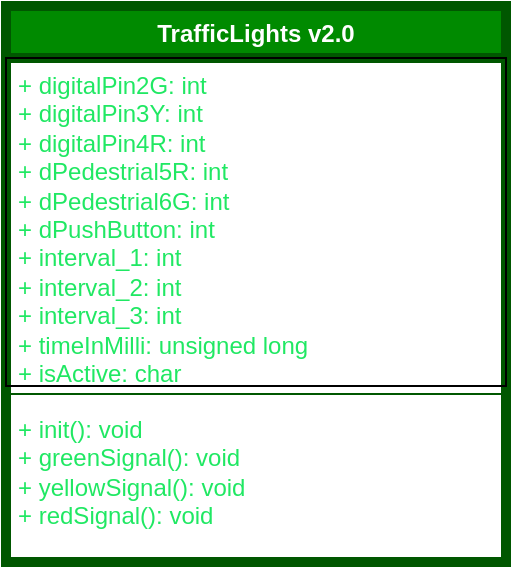 <mxfile version="24.7.17">
  <diagram name="Page-1" id="2YBvvXClWsGukQMizWep">
    <mxGraphModel dx="880" dy="480" grid="1" gridSize="10" guides="1" tooltips="1" connect="1" arrows="0" fold="1" page="1" pageScale="1" pageWidth="850" pageHeight="1100" background="#ffffff" math="0" shadow="0">
      <root>
        <mxCell id="0" />
        <mxCell id="1" parent="0" />
        <mxCell id="lIXKUYozZTPCHkwUWB4R-10" value="&lt;div&gt;TrafficLights v2.0&lt;/div&gt;" style="swimlane;fontStyle=1;align=center;verticalAlign=top;childLayout=stackLayout;horizontal=1;startSize=26;horizontalStack=0;resizeParent=1;resizeParentMax=0;resizeLast=0;collapsible=1;marginBottom=0;whiteSpace=wrap;html=1;rounded=0;glass=0;strokeColor=#005700;strokeWidth=5;spacingLeft=4;spacingRight=4;fontFamily=Helvetica;fontSize=12;labelBackgroundColor=none;fillColor=#008a00;fontColor=#ffffff;" vertex="1" parent="1">
          <mxGeometry x="230" y="420" width="250" height="278" as="geometry" />
        </mxCell>
        <mxCell id="lIXKUYozZTPCHkwUWB4R-11" value="&lt;div&gt;&lt;font data-darkreader-inline-color=&quot;&quot; style=&quot;--darkreader-inline-color: #35ea71;&quot; color=&quot;#20e863&quot;&gt;+ digitalPin2G: int&lt;/font&gt;&lt;/div&gt;&lt;div&gt;&lt;font data-darkreader-inline-color=&quot;&quot; style=&quot;--darkreader-inline-color: #35ea71;&quot; color=&quot;#20e863&quot;&gt;+ digitalPin3Y: int&lt;/font&gt;&lt;/div&gt;&lt;div&gt;&lt;font data-darkreader-inline-color=&quot;&quot; style=&quot;--darkreader-inline-color: #35ea71;&quot; color=&quot;#20e863&quot;&gt;+ digitalPin4R: int&lt;/font&gt;&lt;/div&gt;&lt;div&gt;&lt;font data-darkreader-inline-color=&quot;&quot; style=&quot;--darkreader-inline-color: #35ea71;&quot; color=&quot;#20e863&quot;&gt;+ dPedestrial5R: int&lt;/font&gt;&lt;/div&gt;&lt;div&gt;&lt;font data-darkreader-inline-color=&quot;&quot; style=&quot;--darkreader-inline-color: #35ea71;&quot; color=&quot;#20e863&quot;&gt;+ dPedestrial6G: int&lt;/font&gt;&lt;/div&gt;&lt;div&gt;&lt;font data-darkreader-inline-color=&quot;&quot; style=&quot;--darkreader-inline-color: #35ea71;&quot; color=&quot;#20e863&quot;&gt;+ dPushButton: int&lt;br&gt;&lt;/font&gt;&lt;/div&gt;&lt;div&gt;&lt;font data-darkreader-inline-color=&quot;&quot; style=&quot;--darkreader-inline-color: #35ea71;&quot; color=&quot;#20e863&quot;&gt;+ interval_1: int&lt;/font&gt;&lt;/div&gt;&lt;div&gt;&lt;font data-darkreader-inline-color=&quot;&quot; style=&quot;--darkreader-inline-color: #35ea71;&quot; color=&quot;#20e863&quot;&gt;+ interval_2: int&lt;/font&gt;&lt;/div&gt;&lt;div&gt;&lt;font data-darkreader-inline-color=&quot;&quot; style=&quot;--darkreader-inline-color: #35ea71;&quot; color=&quot;#20e863&quot;&gt;+ interval_3: int&lt;br&gt;&lt;/font&gt;&lt;/div&gt;&lt;div&gt;&lt;font data-darkreader-inline-color=&quot;&quot; style=&quot;--darkreader-inline-color: #35ea71;&quot; color=&quot;#20e863&quot;&gt;+ timeInMilli: unsigned long&lt;/font&gt;&lt;/div&gt;&lt;div&gt;&lt;font data-darkreader-inline-color=&quot;&quot; style=&quot;--darkreader-inline-color: #35ea71;&quot; color=&quot;#20e863&quot;&gt;+ isActive: char&lt;br&gt;&lt;/font&gt;&lt;/div&gt;&lt;div&gt;&lt;font data-darkreader-inline-color=&quot;&quot; style=&quot;--darkreader-inline-color: #35ea71;&quot; color=&quot;#20e863&quot;&gt;&lt;br&gt;&lt;br&gt;&lt;/font&gt;&lt;/div&gt;" style="text;strokeColor=default;fillColor=none;align=left;verticalAlign=top;spacingLeft=4;spacingRight=4;overflow=hidden;rotatable=0;points=[[0,0.5],[1,0.5]];portConstraint=eastwest;whiteSpace=wrap;html=1;fontFamily=Helvetica;fontSize=12;fontColor=default;labelBackgroundColor=none;" vertex="1" parent="lIXKUYozZTPCHkwUWB4R-10">
          <mxGeometry y="26" width="250" height="164" as="geometry" />
        </mxCell>
        <mxCell id="lIXKUYozZTPCHkwUWB4R-12" value="" style="line;strokeWidth=1;fillColor=none;align=left;verticalAlign=middle;spacingTop=-1;spacingLeft=3;spacingRight=3;rotatable=0;labelPosition=right;points=[];portConstraint=eastwest;strokeColor=inherit;rounded=0;glass=0;fontFamily=Helvetica;fontSize=12;fontColor=default;labelBackgroundColor=default;" vertex="1" parent="lIXKUYozZTPCHkwUWB4R-10">
          <mxGeometry y="190" width="250" height="8" as="geometry" />
        </mxCell>
        <mxCell id="lIXKUYozZTPCHkwUWB4R-13" value="&lt;div&gt;&lt;font color=&quot;#20e863&quot; data-darkreader-inline-color=&quot;&quot; style=&quot;--darkreader-inline-color: #35ea71;&quot;&gt;+ init(): void&lt;/font&gt;&lt;/div&gt;&lt;div&gt;&lt;font color=&quot;#20e863&quot; data-darkreader-inline-color=&quot;&quot; style=&quot;--darkreader-inline-color: #35ea71;&quot;&gt;+ greenSignal(): void&lt;/font&gt;&lt;/div&gt;&lt;div&gt;&lt;font color=&quot;#20e863&quot; data-darkreader-inline-color=&quot;&quot; style=&quot;--darkreader-inline-color: #35ea71;&quot;&gt;+ yellowSignal(): void&lt;/font&gt;&lt;/div&gt;&lt;div&gt;&lt;font color=&quot;#20e863&quot; data-darkreader-inline-color=&quot;&quot; style=&quot;--darkreader-inline-color: #35ea71;&quot;&gt;+ redSignal(): void&lt;br&gt;&lt;/font&gt;&lt;/div&gt;" style="text;strokeColor=none;fillColor=none;align=left;verticalAlign=top;spacingLeft=4;spacingRight=4;overflow=hidden;rotatable=0;points=[[0,0.5],[1,0.5]];portConstraint=eastwest;whiteSpace=wrap;html=1;fontFamily=Helvetica;fontSize=12;fontColor=default;labelBackgroundColor=none;" vertex="1" parent="lIXKUYozZTPCHkwUWB4R-10">
          <mxGeometry y="198" width="250" height="80" as="geometry" />
        </mxCell>
      </root>
    </mxGraphModel>
  </diagram>
</mxfile>
